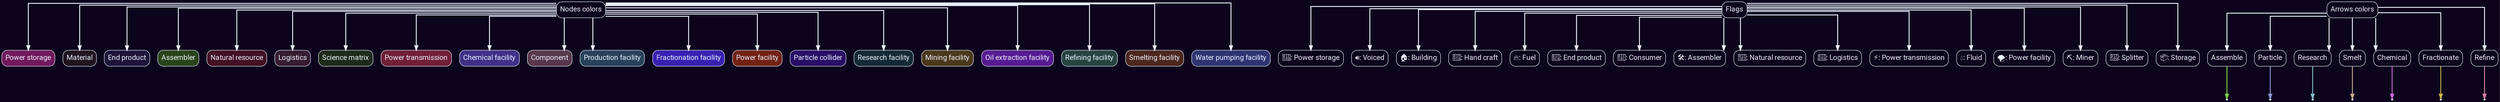 digraph g {
  graph [ overlap="false"  fontname="Roboto"  fontsize="16"  splines="ortho"  ratio="auto"  rankdir="TB"  fontcolor="#ebf2ff"  bgcolor="#0c041c"  fillcolor="#0c041c" ];
  node [ fontname="Roboto"  fontsize="16"  shape="box"  style="rounded,filled"  fontcolor="#ebf2ff"  color="#ebf2ff" ];
  edge [ fontname="Roboto"  fontsize="16"  fontcolor="#ebf2ff"  color="#ebf2ff"  penwidth="2"  minlen="2" ];
  group_colored_nodes [label="Nodes colors" fillcolor="#0c041c"];
  colored_nodes_power_storage [label="Power storage" fillcolor="#71195c"];  group_colored_nodes -> colored_nodes_power_storage [color="#ebf2ff"];
  group_flag_nodes [label="Flags" fillcolor="#0c041c"];
  flag_nodes_power_storage [label="🔋: Power storage" fillcolor="#0c041c"];  group_flag_nodes -> flag_nodes_power_storage [color="#ebf2ff"];
  flag_nodes_voiced [label="🔊: Voiced" fillcolor="#0c041c"];  group_flag_nodes -> flag_nodes_voiced [color="#ebf2ff"];
  flag_nodes_building [label="🏠: Building" fillcolor="#0c041c"];  group_flag_nodes -> flag_nodes_building [color="#ebf2ff"];
  flag_nodes_hand_craft [label="🤚: Hand craft" fillcolor="#0c041c"];  group_flag_nodes -> flag_nodes_hand_craft [color="#ebf2ff"];
  flag_nodes_fuel [label="🔥: Fuel" fillcolor="#0c041c"];  group_flag_nodes -> flag_nodes_fuel [color="#ebf2ff"];
  colored_nodes_material [label="Material" fillcolor="#20141f"];  group_colored_nodes -> colored_nodes_material [color="#ebf2ff"];
  colored_nodes_end_product [label="End product" fillcolor="#1f133a"];  group_colored_nodes -> colored_nodes_end_product [color="#ebf2ff"];
  flag_nodes_end_product [label="🧊: End product" fillcolor="#0c041c"];  group_flag_nodes -> flag_nodes_end_product [color="#ebf2ff"];
  colored_nodes_assembler [label="Assembler" fillcolor="#294419"];  group_colored_nodes -> colored_nodes_assembler [color="#ebf2ff"];
  flag_nodes_consumer [label="🔌: Consumer" fillcolor="#0c041c"];  group_flag_nodes -> flag_nodes_consumer [color="#ebf2ff"];
  flag_nodes_assembler [label="🛠: Assembler" fillcolor="#0c041c"];  group_flag_nodes -> flag_nodes_assembler [color="#ebf2ff"];
  colored_nodes_natural_resource [label="Natural resource" fillcolor="#431025"];  group_colored_nodes -> colored_nodes_natural_resource [color="#ebf2ff"];
  flag_nodes_natural_resource [label="🎲: Natural resource" fillcolor="#0c041c"];  group_flag_nodes -> flag_nodes_natural_resource [color="#ebf2ff"];
  colored_nodes_logistics [label="Logistics" fillcolor="#361d32"];  group_colored_nodes -> colored_nodes_logistics [color="#ebf2ff"];
  flag_nodes_logistics [label="🚚: Logistics" fillcolor="#0c041c"];  group_flag_nodes -> flag_nodes_logistics [color="#ebf2ff"];
  colored_nodes_science_matrix [label="Science matrix" fillcolor="#1f2b1a"];  group_colored_nodes -> colored_nodes_science_matrix [color="#ebf2ff"];
  colored_nodes_power_transmission [label="Power transmission" fillcolor="#711f37"];  group_colored_nodes -> colored_nodes_power_transmission [color="#ebf2ff"];
  flag_nodes_power_transmission [label="⚡️: Power transmission" fillcolor="#0c041c"];  group_flag_nodes -> flag_nodes_power_transmission [color="#ebf2ff"];
  colored_nodes_chemical_facility [label="Chemical facility" fillcolor="#403088"];  group_colored_nodes -> colored_nodes_chemical_facility [color="#ebf2ff"];
  colored_nodes_component [label="Component" fillcolor="#58374a"];  group_colored_nodes -> colored_nodes_component [color="#ebf2ff"];
  flag_nodes_fluid [label="💧: Fluid" fillcolor="#0c041c"];  group_flag_nodes -> flag_nodes_fluid [color="#ebf2ff"];
  colored_nodes_production_facility [label="Production facility" fillcolor="#28425c"];  group_colored_nodes -> colored_nodes_production_facility [color="#ebf2ff"];
  colored_nodes_fractionation_facility [label="Fractionation facility" fillcolor="#3821b1"];  group_colored_nodes -> colored_nodes_fractionation_facility [color="#ebf2ff"];
  colored_nodes_power_facility [label="Power facility" fillcolor="#732215"];  group_colored_nodes -> colored_nodes_power_facility [color="#ebf2ff"];
  flag_nodes_power_facility [label="🌪️: Power facility" fillcolor="#0c041c"];  group_flag_nodes -> flag_nodes_power_facility [color="#ebf2ff"];
  colored_nodes_particle_collider [label="Particle collider" fillcolor="#280e66"];  group_colored_nodes -> colored_nodes_particle_collider [color="#ebf2ff"];
  colored_nodes_research_facility [label="Research facility" fillcolor="#152a38"];  group_colored_nodes -> colored_nodes_research_facility [color="#ebf2ff"];
  colored_nodes_mining_facility [label="Mining facility" fillcolor="#4b391b"];  group_colored_nodes -> colored_nodes_mining_facility [color="#ebf2ff"];
  flag_nodes_miner [label="⛏: Miner" fillcolor="#0c041c"];  group_flag_nodes -> flag_nodes_miner [color="#ebf2ff"];
  colored_nodes_oil_extraction_facility [label="Oil extraction facility" fillcolor="#561b92"];  group_colored_nodes -> colored_nodes_oil_extraction_facility [color="#ebf2ff"];
  colored_nodes_refining_facility [label="Refining facility" fillcolor="#264541"];  group_colored_nodes -> colored_nodes_refining_facility [color="#ebf2ff"];
  colored_nodes_smelting_facility [label="Smelting facility" fillcolor="#4c271e"];  group_colored_nodes -> colored_nodes_smelting_facility [color="#ebf2ff"];
  flag_nodes_splitter [label="🔀: Splitter" fillcolor="#0c041c"];  group_flag_nodes -> flag_nodes_splitter [color="#ebf2ff"];
  flag_nodes_storage [label="📦: Storage" fillcolor="#0c041c"];  group_flag_nodes -> flag_nodes_storage [color="#ebf2ff"];
  colored_nodes_water_pumping_facility [label="Water pumping facility" fillcolor="#2e3472"];  group_colored_nodes -> colored_nodes_water_pumping_facility [color="#ebf2ff"];
  group_colored_edges [label="Arrows colors" fillcolor="#0c041c"];
  point_assemble [label="" shape="point"];  colored_edges_assemble [label="Assemble" fillcolor="#0c041c"];  colored_edges_assemble -> point_assemble [color="#80d24d"];  group_colored_edges -> colored_edges_assemble [color="#ebf2ff"];
  point_particle [label="" shape="point"];  colored_edges_particle [label="Particle" fillcolor="#0c041c"];  colored_edges_particle -> point_particle [color="#9196db"];  group_colored_edges -> colored_edges_particle [color="#ebf2ff"];
  point_research [label="" shape="point"];  colored_edges_research [label="Research" fillcolor="#0c041c"];  colored_edges_research -> point_research [color="#80bdc9"];  group_colored_edges -> colored_edges_research [color="#ebf2ff"];
  point_smelt [label="" shape="point"];  colored_edges_smelt [label="Smelt" fillcolor="#0c041c"];  colored_edges_smelt -> point_smelt [color="#c6aa8c"];  group_colored_edges -> colored_edges_smelt [color="#ebf2ff"];
  point_chemical [label="" shape="point"];  colored_edges_chemical [label="Chemical" fillcolor="#0c041c"];  colored_edges_chemical -> point_chemical [color="#d266db"];  group_colored_edges -> colored_edges_chemical [color="#ebf2ff"];
  point_fractionate [label="" shape="point"];  colored_edges_fractionate [label="Fractionate" fillcolor="#0c041c"];  colored_edges_fractionate -> point_fractionate [color="#cab548"];  group_colored_edges -> colored_edges_fractionate [color="#ebf2ff"];
  point_refine [label="" shape="point"];  colored_edges_refine [label="Refine" fillcolor="#0c041c"];  colored_edges_refine -> point_refine [color="#dd80a8"];  group_colored_edges -> colored_edges_refine [color="#ebf2ff"];
}
